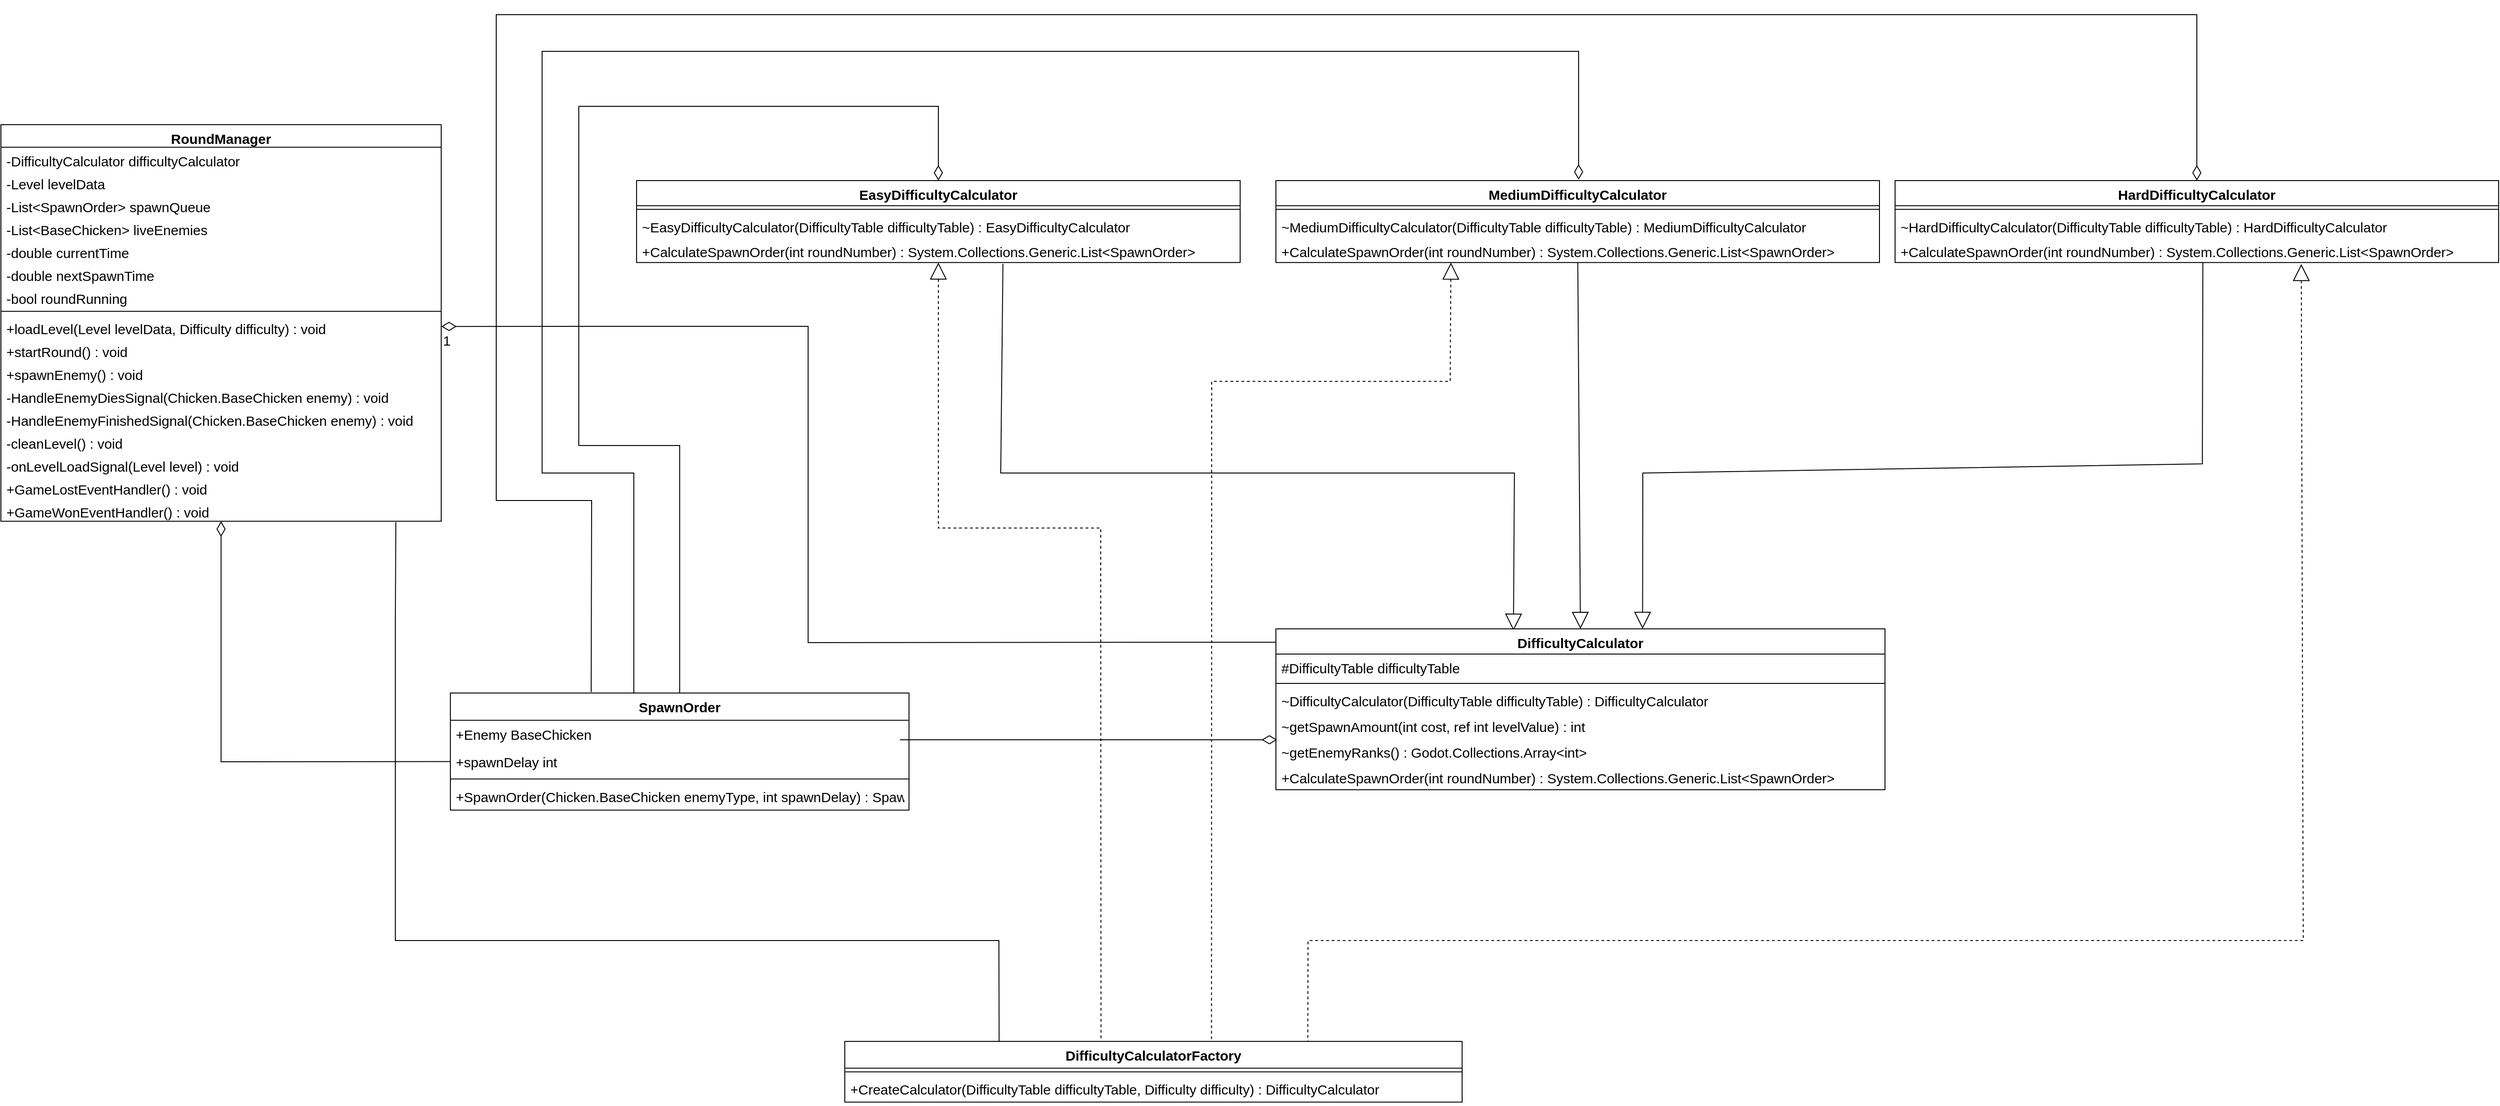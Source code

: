 <mxfile version="24.7.8">
  <diagram name="Page-1" id="OGSR9eSyXzq0Sl8hqs9H">
    <mxGraphModel dx="3615" dy="2655" grid="1" gridSize="10" guides="1" tooltips="1" connect="1" arrows="1" fold="1" page="1" pageScale="1" pageWidth="850" pageHeight="1100" math="0" shadow="0">
      <root>
        <mxCell id="0" />
        <mxCell id="1" parent="0" />
        <mxCell id="MRuk5xu8n_4XYFxF9KF4-117" value="RoundManager" style="swimlane;fontStyle=1;align=center;verticalAlign=top;childLayout=stackLayout;horizontal=1;startSize=24.588;horizontalStack=0;resizeParent=1;resizeParentMax=0;resizeLast=0;collapsible=0;marginBottom=0;fontSize=15;" vertex="1" parent="1">
          <mxGeometry x="370" y="120" width="480" height="432.588" as="geometry" />
        </mxCell>
        <mxCell id="MRuk5xu8n_4XYFxF9KF4-118" value="-DifficultyCalculator difficultyCalculator" style="text;strokeColor=none;fillColor=none;align=left;verticalAlign=top;spacingLeft=4;spacingRight=4;overflow=hidden;rotatable=0;points=[[0,0.5],[1,0.5]];portConstraint=eastwest;fontSize=15;" vertex="1" parent="MRuk5xu8n_4XYFxF9KF4-117">
          <mxGeometry y="24.588" width="480" height="25" as="geometry" />
        </mxCell>
        <mxCell id="MRuk5xu8n_4XYFxF9KF4-119" value="-Level levelData" style="text;strokeColor=none;fillColor=none;align=left;verticalAlign=top;spacingLeft=4;spacingRight=4;overflow=hidden;rotatable=0;points=[[0,0.5],[1,0.5]];portConstraint=eastwest;fontSize=15;" vertex="1" parent="MRuk5xu8n_4XYFxF9KF4-117">
          <mxGeometry y="49.588" width="480" height="25" as="geometry" />
        </mxCell>
        <mxCell id="MRuk5xu8n_4XYFxF9KF4-120" value="-List&lt;SpawnOrder&gt; spawnQueue" style="text;strokeColor=none;fillColor=none;align=left;verticalAlign=top;spacingLeft=4;spacingRight=4;overflow=hidden;rotatable=0;points=[[0,0.5],[1,0.5]];portConstraint=eastwest;fontSize=15;" vertex="1" parent="MRuk5xu8n_4XYFxF9KF4-117">
          <mxGeometry y="74.588" width="480" height="25" as="geometry" />
        </mxCell>
        <mxCell id="MRuk5xu8n_4XYFxF9KF4-121" value="-List&lt;BaseChicken&gt; liveEnemies" style="text;strokeColor=none;fillColor=none;align=left;verticalAlign=top;spacingLeft=4;spacingRight=4;overflow=hidden;rotatable=0;points=[[0,0.5],[1,0.5]];portConstraint=eastwest;fontSize=15;" vertex="1" parent="MRuk5xu8n_4XYFxF9KF4-117">
          <mxGeometry y="99.588" width="480" height="25" as="geometry" />
        </mxCell>
        <mxCell id="MRuk5xu8n_4XYFxF9KF4-122" value="-double currentTime" style="text;strokeColor=none;fillColor=none;align=left;verticalAlign=top;spacingLeft=4;spacingRight=4;overflow=hidden;rotatable=0;points=[[0,0.5],[1,0.5]];portConstraint=eastwest;fontSize=15;" vertex="1" parent="MRuk5xu8n_4XYFxF9KF4-117">
          <mxGeometry y="124.588" width="480" height="25" as="geometry" />
        </mxCell>
        <mxCell id="MRuk5xu8n_4XYFxF9KF4-123" value="-double nextSpawnTime" style="text;strokeColor=none;fillColor=none;align=left;verticalAlign=top;spacingLeft=4;spacingRight=4;overflow=hidden;rotatable=0;points=[[0,0.5],[1,0.5]];portConstraint=eastwest;fontSize=15;" vertex="1" parent="MRuk5xu8n_4XYFxF9KF4-117">
          <mxGeometry y="149.588" width="480" height="25" as="geometry" />
        </mxCell>
        <mxCell id="MRuk5xu8n_4XYFxF9KF4-124" value="-bool roundRunning" style="text;strokeColor=none;fillColor=none;align=left;verticalAlign=top;spacingLeft=4;spacingRight=4;overflow=hidden;rotatable=0;points=[[0,0.5],[1,0.5]];portConstraint=eastwest;fontSize=15;" vertex="1" parent="MRuk5xu8n_4XYFxF9KF4-117">
          <mxGeometry y="174.588" width="480" height="25" as="geometry" />
        </mxCell>
        <mxCell id="MRuk5xu8n_4XYFxF9KF4-125" style="line;strokeWidth=1;fillColor=none;align=left;verticalAlign=middle;spacingTop=-1;spacingLeft=3;spacingRight=3;rotatable=0;labelPosition=right;points=[];portConstraint=eastwest;strokeColor=inherit;fontSize=15;" vertex="1" parent="MRuk5xu8n_4XYFxF9KF4-117">
          <mxGeometry y="199.588" width="480" height="8" as="geometry" />
        </mxCell>
        <mxCell id="MRuk5xu8n_4XYFxF9KF4-126" value="+loadLevel(Level levelData, Difficulty difficulty) : void" style="text;strokeColor=none;fillColor=none;align=left;verticalAlign=top;spacingLeft=4;spacingRight=4;overflow=hidden;rotatable=0;points=[[0,0.5],[1,0.5]];portConstraint=eastwest;fontSize=15;" vertex="1" parent="MRuk5xu8n_4XYFxF9KF4-117">
          <mxGeometry y="207.588" width="480" height="25" as="geometry" />
        </mxCell>
        <mxCell id="MRuk5xu8n_4XYFxF9KF4-127" value="+startRound() : void" style="text;strokeColor=none;fillColor=none;align=left;verticalAlign=top;spacingLeft=4;spacingRight=4;overflow=hidden;rotatable=0;points=[[0,0.5],[1,0.5]];portConstraint=eastwest;fontSize=15;" vertex="1" parent="MRuk5xu8n_4XYFxF9KF4-117">
          <mxGeometry y="232.588" width="480" height="25" as="geometry" />
        </mxCell>
        <mxCell id="MRuk5xu8n_4XYFxF9KF4-128" value="+spawnEnemy() : void" style="text;strokeColor=none;fillColor=none;align=left;verticalAlign=top;spacingLeft=4;spacingRight=4;overflow=hidden;rotatable=0;points=[[0,0.5],[1,0.5]];portConstraint=eastwest;fontSize=15;" vertex="1" parent="MRuk5xu8n_4XYFxF9KF4-117">
          <mxGeometry y="257.588" width="480" height="25" as="geometry" />
        </mxCell>
        <mxCell id="MRuk5xu8n_4XYFxF9KF4-129" value="-HandleEnemyDiesSignal(Chicken.BaseChicken enemy) : void" style="text;strokeColor=none;fillColor=none;align=left;verticalAlign=top;spacingLeft=4;spacingRight=4;overflow=hidden;rotatable=0;points=[[0,0.5],[1,0.5]];portConstraint=eastwest;fontSize=15;" vertex="1" parent="MRuk5xu8n_4XYFxF9KF4-117">
          <mxGeometry y="282.588" width="480" height="25" as="geometry" />
        </mxCell>
        <mxCell id="MRuk5xu8n_4XYFxF9KF4-130" value="-HandleEnemyFinishedSignal(Chicken.BaseChicken enemy) : void" style="text;strokeColor=none;fillColor=none;align=left;verticalAlign=top;spacingLeft=4;spacingRight=4;overflow=hidden;rotatable=0;points=[[0,0.5],[1,0.5]];portConstraint=eastwest;fontSize=15;" vertex="1" parent="MRuk5xu8n_4XYFxF9KF4-117">
          <mxGeometry y="307.588" width="480" height="25" as="geometry" />
        </mxCell>
        <mxCell id="MRuk5xu8n_4XYFxF9KF4-131" value="-cleanLevel() : void" style="text;strokeColor=none;fillColor=none;align=left;verticalAlign=top;spacingLeft=4;spacingRight=4;overflow=hidden;rotatable=0;points=[[0,0.5],[1,0.5]];portConstraint=eastwest;fontSize=15;" vertex="1" parent="MRuk5xu8n_4XYFxF9KF4-117">
          <mxGeometry y="332.588" width="480" height="25" as="geometry" />
        </mxCell>
        <mxCell id="MRuk5xu8n_4XYFxF9KF4-132" value="-onLevelLoadSignal(Level level) : void" style="text;strokeColor=none;fillColor=none;align=left;verticalAlign=top;spacingLeft=4;spacingRight=4;overflow=hidden;rotatable=0;points=[[0,0.5],[1,0.5]];portConstraint=eastwest;fontSize=15;" vertex="1" parent="MRuk5xu8n_4XYFxF9KF4-117">
          <mxGeometry y="357.588" width="480" height="25" as="geometry" />
        </mxCell>
        <mxCell id="MRuk5xu8n_4XYFxF9KF4-133" value="+GameLostEventHandler() : void" style="text;strokeColor=none;fillColor=none;align=left;verticalAlign=top;spacingLeft=4;spacingRight=4;overflow=hidden;rotatable=0;points=[[0,0.5],[1,0.5]];portConstraint=eastwest;fontSize=15;" vertex="1" parent="MRuk5xu8n_4XYFxF9KF4-117">
          <mxGeometry y="382.588" width="480" height="25" as="geometry" />
        </mxCell>
        <mxCell id="MRuk5xu8n_4XYFxF9KF4-134" value="+GameWonEventHandler() : void" style="text;strokeColor=none;fillColor=none;align=left;verticalAlign=top;spacingLeft=4;spacingRight=4;overflow=hidden;rotatable=0;points=[[0,0.5],[1,0.5]];portConstraint=eastwest;fontSize=15;" vertex="1" parent="MRuk5xu8n_4XYFxF9KF4-117">
          <mxGeometry y="407.588" width="480" height="25" as="geometry" />
        </mxCell>
        <mxCell id="MRuk5xu8n_4XYFxF9KF4-135" value="SpawnOrder" style="swimlane;fontStyle=1;align=center;verticalAlign=top;childLayout=stackLayout;horizontal=1;startSize=29.75;horizontalStack=0;resizeParent=1;resizeParentMax=0;resizeLast=0;collapsible=0;marginBottom=0;fontSize=15;" vertex="1" parent="1">
          <mxGeometry x="860" y="740" width="500" height="127.75" as="geometry" />
        </mxCell>
        <mxCell id="MRuk5xu8n_4XYFxF9KF4-136" value="+Enemy BaseChicken" style="text;strokeColor=none;fillColor=none;align=left;verticalAlign=top;spacingLeft=4;spacingRight=4;overflow=hidden;rotatable=0;points=[[0,0.5],[1,0.5]];portConstraint=eastwest;fontSize=15;" vertex="1" parent="MRuk5xu8n_4XYFxF9KF4-135">
          <mxGeometry y="29.75" width="500" height="30" as="geometry" />
        </mxCell>
        <mxCell id="MRuk5xu8n_4XYFxF9KF4-137" value="+spawnDelay int" style="text;strokeColor=none;fillColor=none;align=left;verticalAlign=top;spacingLeft=4;spacingRight=4;overflow=hidden;rotatable=0;points=[[0,0.5],[1,0.5]];portConstraint=eastwest;fontSize=15;" vertex="1" parent="MRuk5xu8n_4XYFxF9KF4-135">
          <mxGeometry y="59.75" width="500" height="30" as="geometry" />
        </mxCell>
        <mxCell id="MRuk5xu8n_4XYFxF9KF4-138" style="line;strokeWidth=1;fillColor=none;align=left;verticalAlign=middle;spacingTop=-1;spacingLeft=3;spacingRight=3;rotatable=0;labelPosition=right;points=[];portConstraint=eastwest;strokeColor=inherit;fontSize=15;" vertex="1" parent="MRuk5xu8n_4XYFxF9KF4-135">
          <mxGeometry y="89.75" width="500" height="8" as="geometry" />
        </mxCell>
        <mxCell id="MRuk5xu8n_4XYFxF9KF4-139" value="+SpawnOrder(Chicken.BaseChicken enemyType, int spawnDelay) : SpawnOrder" style="text;strokeColor=none;fillColor=none;align=left;verticalAlign=top;spacingLeft=4;spacingRight=4;overflow=hidden;rotatable=0;points=[[0,0.5],[1,0.5]];portConstraint=eastwest;fontSize=15;" vertex="1" parent="MRuk5xu8n_4XYFxF9KF4-135">
          <mxGeometry y="97.75" width="500" height="30" as="geometry" />
        </mxCell>
        <mxCell id="MRuk5xu8n_4XYFxF9KF4-140" value="DifficultyCalculatorFactory" style="swimlane;fontStyle=1;align=center;verticalAlign=top;childLayout=stackLayout;horizontal=1;startSize=29.2;horizontalStack=0;resizeParent=1;resizeParentMax=0;resizeLast=0;collapsible=0;marginBottom=0;fontSize=15;" vertex="1" parent="1">
          <mxGeometry x="1290" y="1120" width="673" height="66.2" as="geometry" />
        </mxCell>
        <mxCell id="MRuk5xu8n_4XYFxF9KF4-141" style="line;strokeWidth=1;fillColor=none;align=left;verticalAlign=middle;spacingTop=-1;spacingLeft=3;spacingRight=3;rotatable=0;labelPosition=right;points=[];portConstraint=eastwest;strokeColor=inherit;fontSize=15;" vertex="1" parent="MRuk5xu8n_4XYFxF9KF4-140">
          <mxGeometry y="29.2" width="673" height="8" as="geometry" />
        </mxCell>
        <mxCell id="MRuk5xu8n_4XYFxF9KF4-142" value="+CreateCalculator(DifficultyTable difficultyTable, Difficulty difficulty) : DifficultyCalculator" style="text;strokeColor=none;fillColor=none;align=left;verticalAlign=top;spacingLeft=4;spacingRight=4;overflow=hidden;rotatable=0;points=[[0,0.5],[1,0.5]];portConstraint=eastwest;fontSize=15;" vertex="1" parent="MRuk5xu8n_4XYFxF9KF4-140">
          <mxGeometry y="37.2" width="673" height="29" as="geometry" />
        </mxCell>
        <mxCell id="MRuk5xu8n_4XYFxF9KF4-150" value="EasyDifficultyCalculator" style="swimlane;fontStyle=1;align=center;verticalAlign=top;childLayout=stackLayout;horizontal=1;startSize=27.429;horizontalStack=0;resizeParent=1;resizeParentMax=0;resizeLast=0;collapsible=0;marginBottom=0;fontSize=15;" vertex="1" parent="1">
          <mxGeometry x="1063" y="181" width="658" height="89.429" as="geometry" />
        </mxCell>
        <mxCell id="MRuk5xu8n_4XYFxF9KF4-151" style="line;strokeWidth=1;fillColor=none;align=left;verticalAlign=middle;spacingTop=-1;spacingLeft=3;spacingRight=3;rotatable=0;labelPosition=right;points=[];portConstraint=eastwest;strokeColor=inherit;fontSize=15;" vertex="1" parent="MRuk5xu8n_4XYFxF9KF4-150">
          <mxGeometry y="27.429" width="658" height="8" as="geometry" />
        </mxCell>
        <mxCell id="MRuk5xu8n_4XYFxF9KF4-152" value="~EasyDifficultyCalculator(DifficultyTable difficultyTable) : EasyDifficultyCalculator" style="text;strokeColor=none;fillColor=none;align=left;verticalAlign=top;spacingLeft=4;spacingRight=4;overflow=hidden;rotatable=0;points=[[0,0.5],[1,0.5]];portConstraint=eastwest;fontSize=15;" vertex="1" parent="MRuk5xu8n_4XYFxF9KF4-150">
          <mxGeometry y="35.429" width="658" height="27" as="geometry" />
        </mxCell>
        <mxCell id="MRuk5xu8n_4XYFxF9KF4-153" value="+CalculateSpawnOrder(int roundNumber) : System.Collections.Generic.List&lt;SpawnOrder&gt;" style="text;strokeColor=none;fillColor=none;align=left;verticalAlign=top;spacingLeft=4;spacingRight=4;overflow=hidden;rotatable=0;points=[[0,0.5],[1,0.5]];portConstraint=eastwest;fontSize=15;" vertex="1" parent="MRuk5xu8n_4XYFxF9KF4-150">
          <mxGeometry y="62.429" width="658" height="27" as="geometry" />
        </mxCell>
        <mxCell id="MRuk5xu8n_4XYFxF9KF4-154" value="MediumDifficultyCalculator" style="swimlane;fontStyle=1;align=center;verticalAlign=top;childLayout=stackLayout;horizontal=1;startSize=27.429;horizontalStack=0;resizeParent=1;resizeParentMax=0;resizeLast=0;collapsible=0;marginBottom=0;fontSize=15;" vertex="1" parent="1">
          <mxGeometry x="1760" y="181" width="658" height="89.429" as="geometry" />
        </mxCell>
        <mxCell id="MRuk5xu8n_4XYFxF9KF4-155" style="line;strokeWidth=1;fillColor=none;align=left;verticalAlign=middle;spacingTop=-1;spacingLeft=3;spacingRight=3;rotatable=0;labelPosition=right;points=[];portConstraint=eastwest;strokeColor=inherit;fontSize=15;" vertex="1" parent="MRuk5xu8n_4XYFxF9KF4-154">
          <mxGeometry y="27.429" width="658" height="8" as="geometry" />
        </mxCell>
        <mxCell id="MRuk5xu8n_4XYFxF9KF4-156" value="~MediumDifficultyCalculator(DifficultyTable difficultyTable) : MediumDifficultyCalculator" style="text;strokeColor=none;fillColor=none;align=left;verticalAlign=top;spacingLeft=4;spacingRight=4;overflow=hidden;rotatable=0;points=[[0,0.5],[1,0.5]];portConstraint=eastwest;fontSize=15;" vertex="1" parent="MRuk5xu8n_4XYFxF9KF4-154">
          <mxGeometry y="35.429" width="658" height="27" as="geometry" />
        </mxCell>
        <mxCell id="MRuk5xu8n_4XYFxF9KF4-157" value="+CalculateSpawnOrder(int roundNumber) : System.Collections.Generic.List&lt;SpawnOrder&gt;" style="text;strokeColor=none;fillColor=none;align=left;verticalAlign=top;spacingLeft=4;spacingRight=4;overflow=hidden;rotatable=0;points=[[0,0.5],[1,0.5]];portConstraint=eastwest;fontSize=15;" vertex="1" parent="MRuk5xu8n_4XYFxF9KF4-154">
          <mxGeometry y="62.429" width="658" height="27" as="geometry" />
        </mxCell>
        <mxCell id="MRuk5xu8n_4XYFxF9KF4-158" value="HardDifficultyCalculator" style="swimlane;fontStyle=1;align=center;verticalAlign=top;childLayout=stackLayout;horizontal=1;startSize=27.429;horizontalStack=0;resizeParent=1;resizeParentMax=0;resizeLast=0;collapsible=0;marginBottom=0;fontSize=15;" vertex="1" parent="1">
          <mxGeometry x="2435" y="181" width="658" height="89.429" as="geometry" />
        </mxCell>
        <mxCell id="MRuk5xu8n_4XYFxF9KF4-159" style="line;strokeWidth=1;fillColor=none;align=left;verticalAlign=middle;spacingTop=-1;spacingLeft=3;spacingRight=3;rotatable=0;labelPosition=right;points=[];portConstraint=eastwest;strokeColor=inherit;fontSize=15;" vertex="1" parent="MRuk5xu8n_4XYFxF9KF4-158">
          <mxGeometry y="27.429" width="658" height="8" as="geometry" />
        </mxCell>
        <mxCell id="MRuk5xu8n_4XYFxF9KF4-160" value="~HardDifficultyCalculator(DifficultyTable difficultyTable) : HardDifficultyCalculator" style="text;strokeColor=none;fillColor=none;align=left;verticalAlign=top;spacingLeft=4;spacingRight=4;overflow=hidden;rotatable=0;points=[[0,0.5],[1,0.5]];portConstraint=eastwest;fontSize=15;" vertex="1" parent="MRuk5xu8n_4XYFxF9KF4-158">
          <mxGeometry y="35.429" width="658" height="27" as="geometry" />
        </mxCell>
        <mxCell id="MRuk5xu8n_4XYFxF9KF4-161" value="+CalculateSpawnOrder(int roundNumber) : System.Collections.Generic.List&lt;SpawnOrder&gt;" style="text;strokeColor=none;fillColor=none;align=left;verticalAlign=top;spacingLeft=4;spacingRight=4;overflow=hidden;rotatable=0;points=[[0,0.5],[1,0.5]];portConstraint=eastwest;fontSize=15;" vertex="1" parent="MRuk5xu8n_4XYFxF9KF4-158">
          <mxGeometry y="62.429" width="658" height="27" as="geometry" />
        </mxCell>
        <mxCell id="MRuk5xu8n_4XYFxF9KF4-162" value="" style="curved=0;startArrow=diamondThin;startSize=14;startFill=0;endArrow=none;entryX=0;entryY=0.083;rounded=0;exitX=1;exitY=0.5;exitDx=0;exitDy=0;entryDx=0;entryDy=0;entryPerimeter=0;fontSize=15;" edge="1" parent="1" source="MRuk5xu8n_4XYFxF9KF4-126" target="MRuk5xu8n_4XYFxF9KF4-143">
          <mxGeometry relative="1" as="geometry">
            <Array as="points">
              <mxPoint x="1250" y="340" />
              <mxPoint x="1250" y="685" />
            </Array>
          </mxGeometry>
        </mxCell>
        <mxCell id="MRuk5xu8n_4XYFxF9KF4-163" value="1" style="edgeLabel;resizable=0;labelBackgroundColor=none;fontSize=15;align=left;verticalAlign=top;" vertex="1" parent="MRuk5xu8n_4XYFxF9KF4-162">
          <mxGeometry x="-1" relative="1" as="geometry" />
        </mxCell>
        <mxCell id="MRuk5xu8n_4XYFxF9KF4-164" value="" style="curved=0;startArrow=none;endArrow=none;exitX=0.897;exitY=1.043;entryX=0.25;entryY=0;rounded=0;exitDx=0;exitDy=0;exitPerimeter=0;entryDx=0;entryDy=0;fontSize=15;" edge="1" parent="1" source="MRuk5xu8n_4XYFxF9KF4-134" target="MRuk5xu8n_4XYFxF9KF4-140">
          <mxGeometry relative="1" as="geometry">
            <Array as="points">
              <mxPoint x="800" y="660" />
              <mxPoint x="800" y="1010" />
              <mxPoint x="1180" y="1010" />
              <mxPoint x="1458" y="1010" />
            </Array>
          </mxGeometry>
        </mxCell>
        <mxCell id="MRuk5xu8n_4XYFxF9KF4-165" value="" style="curved=0;dashed=1;startArrow=block;startSize=16;startFill=0;endArrow=none;exitX=0.5;exitY=1;entryX=0.415;entryY=-0.015;rounded=0;entryDx=0;entryDy=0;entryPerimeter=0;fontSize=15;" edge="1" parent="1" source="MRuk5xu8n_4XYFxF9KF4-150" target="MRuk5xu8n_4XYFxF9KF4-140">
          <mxGeometry relative="1" as="geometry">
            <Array as="points">
              <mxPoint x="1392" y="560" />
              <mxPoint x="1569" y="560" />
            </Array>
          </mxGeometry>
        </mxCell>
        <mxCell id="MRuk5xu8n_4XYFxF9KF4-166" value="" style="curved=0;dashed=1;startArrow=block;startSize=16;startFill=0;endArrow=none;exitX=0.29;exitY=1;entryX=0.594;entryY=0;rounded=0;entryDx=0;entryDy=0;entryPerimeter=0;fontSize=15;" edge="1" parent="1" source="MRuk5xu8n_4XYFxF9KF4-154" target="MRuk5xu8n_4XYFxF9KF4-140">
          <mxGeometry relative="1" as="geometry">
            <Array as="points">
              <mxPoint x="1950" y="400" />
              <mxPoint x="1690" y="400" />
            </Array>
          </mxGeometry>
        </mxCell>
        <mxCell id="MRuk5xu8n_4XYFxF9KF4-167" value="" style="curved=0;dashed=1;startArrow=block;startSize=16;startFill=0;endArrow=none;exitX=0.673;exitY=1.058;entryX=0.75;entryY=0;rounded=0;entryDx=0;entryDy=0;exitDx=0;exitDy=0;exitPerimeter=0;fontSize=15;" edge="1" parent="1" source="MRuk5xu8n_4XYFxF9KF4-161" target="MRuk5xu8n_4XYFxF9KF4-140">
          <mxGeometry relative="1" as="geometry">
            <Array as="points">
              <mxPoint x="2880" y="1010" />
              <mxPoint x="1795" y="1010" />
            </Array>
          </mxGeometry>
        </mxCell>
        <mxCell id="MRuk5xu8n_4XYFxF9KF4-168" value="" style="curved=0;startArrow=diamondThin;startSize=14;startFill=0;endArrow=none;exitX=0.5;exitY=0;entryX=0.5;entryY=0;rounded=0;entryDx=0;entryDy=0;exitDx=0;exitDy=0;fontSize=15;" edge="1" parent="1" source="MRuk5xu8n_4XYFxF9KF4-150" target="MRuk5xu8n_4XYFxF9KF4-135">
          <mxGeometry relative="1" as="geometry">
            <Array as="points">
              <mxPoint x="1392" y="100" />
              <mxPoint x="1000" y="100" />
              <mxPoint x="1000" y="470" />
              <mxPoint x="1110" y="470" />
            </Array>
          </mxGeometry>
        </mxCell>
        <mxCell id="MRuk5xu8n_4XYFxF9KF4-169" value="" style="curved=0;startArrow=diamondThin;startSize=14;startFill=0;endArrow=none;exitX=0.002;exitY=1.054;rounded=0;exitDx=0;exitDy=0;exitPerimeter=0;fontSize=15;" edge="1" parent="1" source="MRuk5xu8n_4XYFxF9KF4-147">
          <mxGeometry relative="1" as="geometry">
            <Array as="points" />
            <mxPoint x="1350" y="791" as="targetPoint" />
          </mxGeometry>
        </mxCell>
        <mxCell id="MRuk5xu8n_4XYFxF9KF4-171" value="" style="curved=0;startArrow=diamondThin;startSize=14;startFill=0;endArrow=none;entryX=0;entryY=0.5;rounded=0;entryDx=0;entryDy=0;fontSize=15;" edge="1" parent="1" source="MRuk5xu8n_4XYFxF9KF4-117" target="MRuk5xu8n_4XYFxF9KF4-137">
          <mxGeometry relative="1" as="geometry">
            <Array as="points">
              <mxPoint x="610" y="815" />
            </Array>
          </mxGeometry>
        </mxCell>
        <mxCell id="MRuk5xu8n_4XYFxF9KF4-172" value="" style="curved=0;startArrow=none;endArrow=block;endSize=16;endFill=0;exitX=0.607;exitY=1.055;entryX=0.39;entryY=0.011;rounded=0;exitDx=0;exitDy=0;exitPerimeter=0;entryDx=0;entryDy=0;entryPerimeter=0;fontSize=15;" edge="1" parent="1" source="MRuk5xu8n_4XYFxF9KF4-153" target="MRuk5xu8n_4XYFxF9KF4-143">
          <mxGeometry relative="1" as="geometry">
            <Array as="points">
              <mxPoint x="1460" y="500" />
              <mxPoint x="2020" y="500" />
            </Array>
          </mxGeometry>
        </mxCell>
        <mxCell id="MRuk5xu8n_4XYFxF9KF4-173" value="" style="curved=0;startArrow=none;endArrow=block;endSize=16;endFill=0;entryX=0.5;entryY=0;rounded=0;fontSize=15;" edge="1" parent="1" source="MRuk5xu8n_4XYFxF9KF4-157" target="MRuk5xu8n_4XYFxF9KF4-143">
          <mxGeometry relative="1" as="geometry" />
        </mxCell>
        <mxCell id="MRuk5xu8n_4XYFxF9KF4-174" value="" style="curved=0;startArrow=none;endArrow=block;endSize=16;endFill=0;exitX=0.51;exitY=1;entryX=0.602;entryY=0;rounded=0;entryDx=0;entryDy=0;entryPerimeter=0;fontSize=15;" edge="1" parent="1" source="MRuk5xu8n_4XYFxF9KF4-158" target="MRuk5xu8n_4XYFxF9KF4-143">
          <mxGeometry relative="1" as="geometry">
            <Array as="points">
              <mxPoint x="2770" y="490" />
              <mxPoint x="2160" y="500" />
            </Array>
          </mxGeometry>
        </mxCell>
        <mxCell id="MRuk5xu8n_4XYFxF9KF4-143" value="DifficultyCalculator" style="swimlane;fontStyle=1;align=center;verticalAlign=top;childLayout=stackLayout;horizontal=1;startSize=27.5;horizontalStack=0;resizeParent=1;resizeParentMax=0;resizeLast=0;collapsible=0;marginBottom=0;fontSize=15;" vertex="1" parent="1">
          <mxGeometry x="1760" y="670" width="664" height="175.5" as="geometry" />
        </mxCell>
        <mxCell id="MRuk5xu8n_4XYFxF9KF4-144" value="#DifficultyTable difficultyTable" style="text;strokeColor=none;fillColor=none;align=left;verticalAlign=top;spacingLeft=4;spacingRight=4;overflow=hidden;rotatable=0;points=[[0,0.5],[1,0.5]];portConstraint=eastwest;fontSize=15;" vertex="1" parent="MRuk5xu8n_4XYFxF9KF4-143">
          <mxGeometry y="27.5" width="664" height="28" as="geometry" />
        </mxCell>
        <mxCell id="MRuk5xu8n_4XYFxF9KF4-145" style="line;strokeWidth=1;fillColor=none;align=left;verticalAlign=middle;spacingTop=-1;spacingLeft=3;spacingRight=3;rotatable=0;labelPosition=right;points=[];portConstraint=eastwest;strokeColor=inherit;fontSize=15;" vertex="1" parent="MRuk5xu8n_4XYFxF9KF4-143">
          <mxGeometry y="55.5" width="664" height="8" as="geometry" />
        </mxCell>
        <mxCell id="MRuk5xu8n_4XYFxF9KF4-146" value="~DifficultyCalculator(DifficultyTable difficultyTable) : DifficultyCalculator" style="text;strokeColor=none;fillColor=none;align=left;verticalAlign=top;spacingLeft=4;spacingRight=4;overflow=hidden;rotatable=0;points=[[0,0.5],[1,0.5]];portConstraint=eastwest;fontSize=15;" vertex="1" parent="MRuk5xu8n_4XYFxF9KF4-143">
          <mxGeometry y="63.5" width="664" height="28" as="geometry" />
        </mxCell>
        <mxCell id="MRuk5xu8n_4XYFxF9KF4-147" value="~getSpawnAmount(int cost, ref int levelValue) : int" style="text;strokeColor=none;fillColor=none;align=left;verticalAlign=top;spacingLeft=4;spacingRight=4;overflow=hidden;rotatable=0;points=[[0,0.5],[1,0.5]];portConstraint=eastwest;fontSize=15;" vertex="1" parent="MRuk5xu8n_4XYFxF9KF4-143">
          <mxGeometry y="91.5" width="664" height="28" as="geometry" />
        </mxCell>
        <mxCell id="MRuk5xu8n_4XYFxF9KF4-148" value="~getEnemyRanks() : Godot.Collections.Array&lt;int&gt;" style="text;strokeColor=none;fillColor=none;align=left;verticalAlign=top;spacingLeft=4;spacingRight=4;overflow=hidden;rotatable=0;points=[[0,0.5],[1,0.5]];portConstraint=eastwest;fontSize=15;" vertex="1" parent="MRuk5xu8n_4XYFxF9KF4-143">
          <mxGeometry y="119.5" width="664" height="28" as="geometry" />
        </mxCell>
        <mxCell id="MRuk5xu8n_4XYFxF9KF4-149" value="+CalculateSpawnOrder(int roundNumber) : System.Collections.Generic.List&lt;SpawnOrder&gt;" style="text;strokeColor=none;fillColor=none;align=left;verticalAlign=top;spacingLeft=4;spacingRight=4;overflow=hidden;rotatable=0;points=[[0,0.5],[1,0.5]];portConstraint=eastwest;fontSize=15;" vertex="1" parent="MRuk5xu8n_4XYFxF9KF4-143">
          <mxGeometry y="147.5" width="664" height="28" as="geometry" />
        </mxCell>
        <mxCell id="MRuk5xu8n_4XYFxF9KF4-177" value="" style="curved=0;startArrow=diamondThin;startSize=14;startFill=0;endArrow=none;rounded=0;fontSize=15;" edge="1" parent="1">
          <mxGeometry relative="1" as="geometry">
            <Array as="points">
              <mxPoint x="2090" y="40" />
              <mxPoint x="960" y="40" />
              <mxPoint x="960" y="500" />
              <mxPoint x="1060" y="500" />
            </Array>
            <mxPoint x="2090" y="180" as="sourcePoint" />
            <mxPoint x="1060" y="740" as="targetPoint" />
          </mxGeometry>
        </mxCell>
        <mxCell id="MRuk5xu8n_4XYFxF9KF4-178" value="" style="curved=0;startArrow=diamondThin;startSize=14;startFill=0;endArrow=none;entryX=0.307;entryY=-0.008;rounded=0;entryDx=0;entryDy=0;exitX=0.5;exitY=0;exitDx=0;exitDy=0;entryPerimeter=0;fontSize=15;" edge="1" parent="1" source="MRuk5xu8n_4XYFxF9KF4-158" target="MRuk5xu8n_4XYFxF9KF4-135">
          <mxGeometry relative="1" as="geometry">
            <Array as="points">
              <mxPoint x="2764" />
              <mxPoint x="910" />
              <mxPoint x="910" y="530" />
              <mxPoint x="1014" y="530" />
            </Array>
            <mxPoint x="2040" y="180" as="sourcePoint" />
            <mxPoint x="997" y="731" as="targetPoint" />
          </mxGeometry>
        </mxCell>
      </root>
    </mxGraphModel>
  </diagram>
</mxfile>
